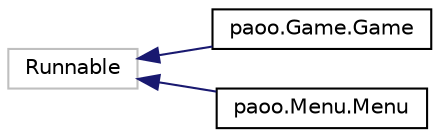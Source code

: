 digraph "Graphical Class Hierarchy"
{
 // LATEX_PDF_SIZE
  edge [fontname="Helvetica",fontsize="10",labelfontname="Helvetica",labelfontsize="10"];
  node [fontname="Helvetica",fontsize="10",shape=record];
  rankdir="LR";
  Node5 [label="Runnable",height=0.2,width=0.4,color="grey75", fillcolor="white", style="filled",tooltip=" "];
  Node5 -> Node0 [dir="back",color="midnightblue",fontsize="10",style="solid",fontname="Helvetica"];
  Node0 [label="paoo.Game.Game",height=0.2,width=0.4,color="black", fillcolor="white", style="filled",URL="$classpaoo_1_1_game_1_1_game.html",tooltip=" "];
  Node5 -> Node7 [dir="back",color="midnightblue",fontsize="10",style="solid",fontname="Helvetica"];
  Node7 [label="paoo.Menu.Menu",height=0.2,width=0.4,color="black", fillcolor="white", style="filled",URL="$classpaoo_1_1_menu_1_1_menu.html",tooltip=" "];
}
